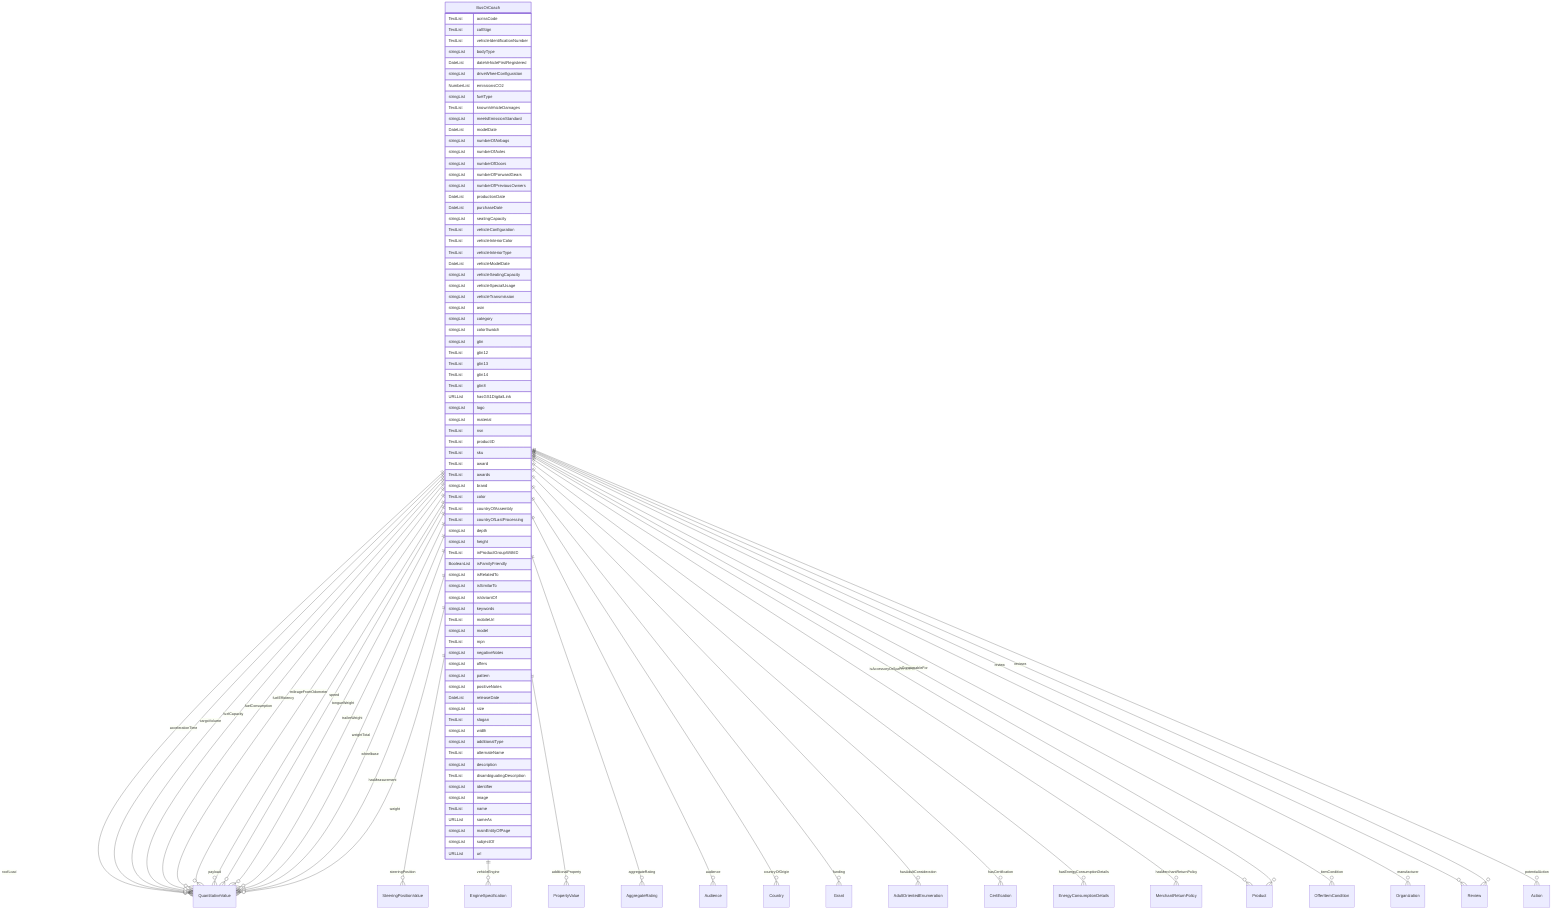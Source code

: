 erDiagram
BusOrCoach {
    TextList acrissCode  
    TextList callSign  
    TextList vehicleIdentificationNumber  
    stringList bodyType  
    DateList dateVehicleFirstRegistered  
    stringList driveWheelConfiguration  
    NumberList emissionsCO2  
    stringList fuelType  
    TextList knownVehicleDamages  
    stringList meetsEmissionStandard  
    DateList modelDate  
    stringList numberOfAirbags  
    stringList numberOfAxles  
    stringList numberOfDoors  
    stringList numberOfForwardGears  
    stringList numberOfPreviousOwners  
    DateList productionDate  
    DateList purchaseDate  
    stringList seatingCapacity  
    TextList vehicleConfiguration  
    TextList vehicleInteriorColor  
    TextList vehicleInteriorType  
    DateList vehicleModelDate  
    stringList vehicleSeatingCapacity  
    stringList vehicleSpecialUsage  
    stringList vehicleTransmission  
    stringList asin  
    stringList category  
    stringList colorSwatch  
    stringList gtin  
    TextList gtin12  
    TextList gtin13  
    TextList gtin14  
    TextList gtin8  
    URLList hasGS1DigitalLink  
    stringList logo  
    stringList material  
    TextList nsn  
    TextList productID  
    TextList sku  
    TextList award  
    TextList awards  
    stringList brand  
    TextList color  
    TextList countryOfAssembly  
    TextList countryOfLastProcessing  
    stringList depth  
    stringList height  
    TextList inProductGroupWithID  
    BooleanList isFamilyFriendly  
    stringList isRelatedTo  
    stringList isSimilarTo  
    stringList isVariantOf  
    stringList keywords  
    TextList mobileUrl  
    stringList model  
    TextList mpn  
    stringList negativeNotes  
    stringList offers  
    stringList pattern  
    stringList positiveNotes  
    DateList releaseDate  
    stringList size  
    TextList slogan  
    stringList width  
    stringList additionalType  
    TextList alternateName  
    stringList description  
    TextList disambiguatingDescription  
    stringList identifier  
    stringList image  
    TextList name  
    URLList sameAs  
    stringList mainEntityOfPage  
    stringList subjectOf  
    URLList url  
}

BusOrCoach ||--}o QuantitativeValue : "roofLoad"
BusOrCoach ||--}o QuantitativeValue : "accelerationTime"
BusOrCoach ||--}o QuantitativeValue : "cargoVolume"
BusOrCoach ||--}o QuantitativeValue : "fuelCapacity"
BusOrCoach ||--}o QuantitativeValue : "fuelConsumption"
BusOrCoach ||--}o QuantitativeValue : "fuelEfficiency"
BusOrCoach ||--}o QuantitativeValue : "mileageFromOdometer"
BusOrCoach ||--}o QuantitativeValue : "payload"
BusOrCoach ||--}o QuantitativeValue : "speed"
BusOrCoach ||--}o SteeringPositionValue : "steeringPosition"
BusOrCoach ||--}o QuantitativeValue : "tongueWeight"
BusOrCoach ||--}o QuantitativeValue : "trailerWeight"
BusOrCoach ||--}o EngineSpecification : "vehicleEngine"
BusOrCoach ||--}o QuantitativeValue : "weightTotal"
BusOrCoach ||--}o QuantitativeValue : "wheelbase"
BusOrCoach ||--}o PropertyValue : "additionalProperty"
BusOrCoach ||--}o AggregateRating : "aggregateRating"
BusOrCoach ||--}o Audience : "audience"
BusOrCoach ||--}o Country : "countryOfOrigin"
BusOrCoach ||--}o Grant : "funding"
BusOrCoach ||--}o AdultOrientedEnumeration : "hasAdultConsideration"
BusOrCoach ||--}o Certification : "hasCertification"
BusOrCoach ||--}o EnergyConsumptionDetails : "hasEnergyConsumptionDetails"
BusOrCoach ||--}o QuantitativeValue : "hasMeasurement"
BusOrCoach ||--}o MerchantReturnPolicy : "hasMerchantReturnPolicy"
BusOrCoach ||--}o Product : "isAccessoryOrSparePartFor"
BusOrCoach ||--}o Product : "isConsumableFor"
BusOrCoach ||--}o OfferItemCondition : "itemCondition"
BusOrCoach ||--}o Organization : "manufacturer"
BusOrCoach ||--}o Review : "review"
BusOrCoach ||--}o Review : "reviews"
BusOrCoach ||--}o QuantitativeValue : "weight"
BusOrCoach ||--}o Action : "potentialAction"